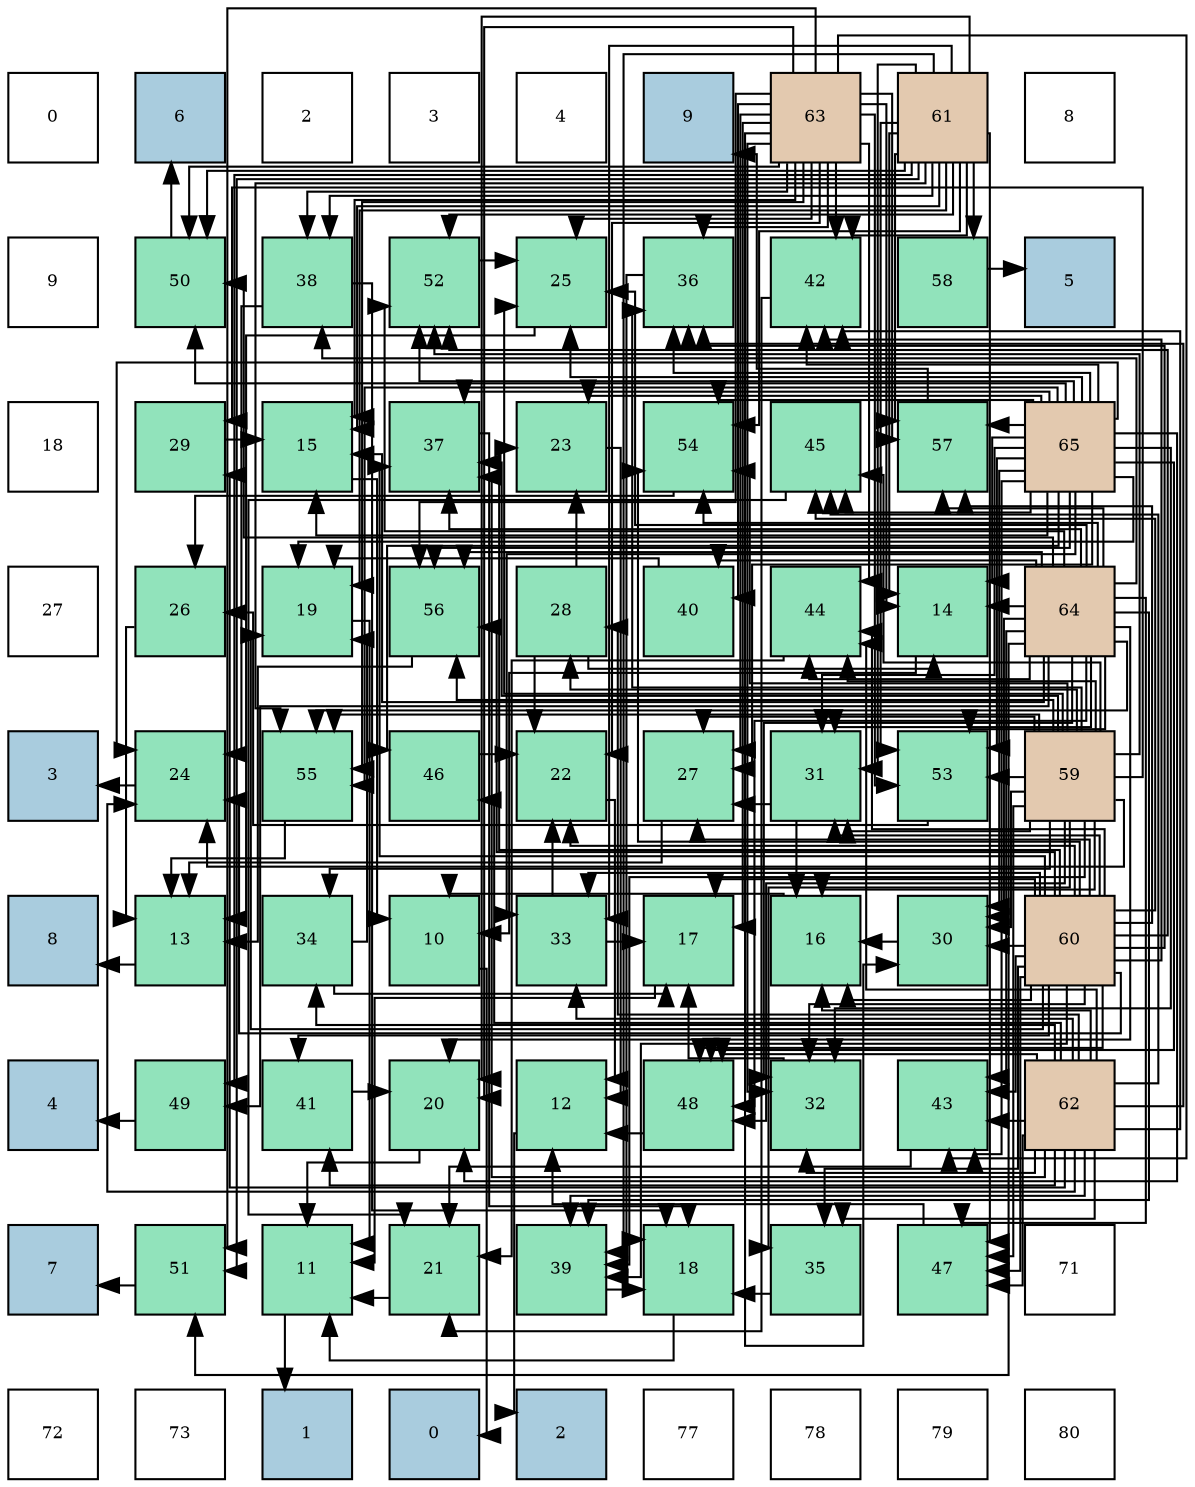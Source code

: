 digraph layout{
 rankdir=TB;
 splines=ortho;
 node [style=filled shape=square fixedsize=true width=0.6];
0[label="0", fontsize=8, fillcolor="#ffffff"];
1[label="6", fontsize=8, fillcolor="#a9ccde"];
2[label="2", fontsize=8, fillcolor="#ffffff"];
3[label="3", fontsize=8, fillcolor="#ffffff"];
4[label="4", fontsize=8, fillcolor="#ffffff"];
5[label="9", fontsize=8, fillcolor="#a9ccde"];
6[label="63", fontsize=8, fillcolor="#e3c9af"];
7[label="61", fontsize=8, fillcolor="#e3c9af"];
8[label="8", fontsize=8, fillcolor="#ffffff"];
9[label="9", fontsize=8, fillcolor="#ffffff"];
10[label="50", fontsize=8, fillcolor="#91e3bb"];
11[label="38", fontsize=8, fillcolor="#91e3bb"];
12[label="52", fontsize=8, fillcolor="#91e3bb"];
13[label="25", fontsize=8, fillcolor="#91e3bb"];
14[label="36", fontsize=8, fillcolor="#91e3bb"];
15[label="42", fontsize=8, fillcolor="#91e3bb"];
16[label="58", fontsize=8, fillcolor="#91e3bb"];
17[label="5", fontsize=8, fillcolor="#a9ccde"];
18[label="18", fontsize=8, fillcolor="#ffffff"];
19[label="29", fontsize=8, fillcolor="#91e3bb"];
20[label="15", fontsize=8, fillcolor="#91e3bb"];
21[label="37", fontsize=8, fillcolor="#91e3bb"];
22[label="23", fontsize=8, fillcolor="#91e3bb"];
23[label="54", fontsize=8, fillcolor="#91e3bb"];
24[label="45", fontsize=8, fillcolor="#91e3bb"];
25[label="57", fontsize=8, fillcolor="#91e3bb"];
26[label="65", fontsize=8, fillcolor="#e3c9af"];
27[label="27", fontsize=8, fillcolor="#ffffff"];
28[label="26", fontsize=8, fillcolor="#91e3bb"];
29[label="19", fontsize=8, fillcolor="#91e3bb"];
30[label="56", fontsize=8, fillcolor="#91e3bb"];
31[label="28", fontsize=8, fillcolor="#91e3bb"];
32[label="40", fontsize=8, fillcolor="#91e3bb"];
33[label="44", fontsize=8, fillcolor="#91e3bb"];
34[label="14", fontsize=8, fillcolor="#91e3bb"];
35[label="64", fontsize=8, fillcolor="#e3c9af"];
36[label="3", fontsize=8, fillcolor="#a9ccde"];
37[label="24", fontsize=8, fillcolor="#91e3bb"];
38[label="55", fontsize=8, fillcolor="#91e3bb"];
39[label="46", fontsize=8, fillcolor="#91e3bb"];
40[label="22", fontsize=8, fillcolor="#91e3bb"];
41[label="27", fontsize=8, fillcolor="#91e3bb"];
42[label="31", fontsize=8, fillcolor="#91e3bb"];
43[label="53", fontsize=8, fillcolor="#91e3bb"];
44[label="59", fontsize=8, fillcolor="#e3c9af"];
45[label="8", fontsize=8, fillcolor="#a9ccde"];
46[label="13", fontsize=8, fillcolor="#91e3bb"];
47[label="34", fontsize=8, fillcolor="#91e3bb"];
48[label="10", fontsize=8, fillcolor="#91e3bb"];
49[label="33", fontsize=8, fillcolor="#91e3bb"];
50[label="17", fontsize=8, fillcolor="#91e3bb"];
51[label="16", fontsize=8, fillcolor="#91e3bb"];
52[label="30", fontsize=8, fillcolor="#91e3bb"];
53[label="60", fontsize=8, fillcolor="#e3c9af"];
54[label="4", fontsize=8, fillcolor="#a9ccde"];
55[label="49", fontsize=8, fillcolor="#91e3bb"];
56[label="41", fontsize=8, fillcolor="#91e3bb"];
57[label="20", fontsize=8, fillcolor="#91e3bb"];
58[label="12", fontsize=8, fillcolor="#91e3bb"];
59[label="48", fontsize=8, fillcolor="#91e3bb"];
60[label="32", fontsize=8, fillcolor="#91e3bb"];
61[label="43", fontsize=8, fillcolor="#91e3bb"];
62[label="62", fontsize=8, fillcolor="#e3c9af"];
63[label="7", fontsize=8, fillcolor="#a9ccde"];
64[label="51", fontsize=8, fillcolor="#91e3bb"];
65[label="11", fontsize=8, fillcolor="#91e3bb"];
66[label="21", fontsize=8, fillcolor="#91e3bb"];
67[label="39", fontsize=8, fillcolor="#91e3bb"];
68[label="18", fontsize=8, fillcolor="#91e3bb"];
69[label="35", fontsize=8, fillcolor="#91e3bb"];
70[label="47", fontsize=8, fillcolor="#91e3bb"];
71[label="71", fontsize=8, fillcolor="#ffffff"];
72[label="72", fontsize=8, fillcolor="#ffffff"];
73[label="73", fontsize=8, fillcolor="#ffffff"];
74[label="1", fontsize=8, fillcolor="#a9ccde"];
75[label="0", fontsize=8, fillcolor="#a9ccde"];
76[label="2", fontsize=8, fillcolor="#a9ccde"];
77[label="77", fontsize=8, fillcolor="#ffffff"];
78[label="78", fontsize=8, fillcolor="#ffffff"];
79[label="79", fontsize=8, fillcolor="#ffffff"];
80[label="80", fontsize=8, fillcolor="#ffffff"];
edge [constraint=false, style=vis];48 -> 75;
65 -> 74;
58 -> 76;
46 -> 45;
34 -> 48;
20 -> 48;
51 -> 48;
50 -> 65;
68 -> 65;
29 -> 65;
57 -> 65;
66 -> 65;
40 -> 58;
22 -> 58;
37 -> 36;
13 -> 46;
28 -> 46;
41 -> 46;
31 -> 34;
31 -> 40;
31 -> 22;
19 -> 20;
52 -> 51;
42 -> 51;
42 -> 41;
60 -> 50;
49 -> 50;
49 -> 40;
47 -> 50;
47 -> 29;
69 -> 68;
14 -> 68;
21 -> 68;
11 -> 68;
11 -> 37;
67 -> 68;
32 -> 29;
56 -> 57;
15 -> 66;
61 -> 66;
33 -> 66;
24 -> 66;
39 -> 40;
70 -> 58;
59 -> 58;
55 -> 54;
10 -> 1;
64 -> 63;
12 -> 13;
43 -> 28;
23 -> 28;
38 -> 46;
30 -> 46;
25 -> 5;
16 -> 17;
44 -> 51;
44 -> 37;
44 -> 13;
44 -> 41;
44 -> 31;
44 -> 19;
44 -> 52;
44 -> 42;
44 -> 47;
44 -> 69;
44 -> 14;
44 -> 21;
44 -> 67;
44 -> 33;
44 -> 24;
44 -> 70;
44 -> 59;
44 -> 12;
44 -> 43;
44 -> 23;
44 -> 38;
44 -> 30;
53 -> 51;
53 -> 50;
53 -> 29;
53 -> 40;
53 -> 22;
53 -> 37;
53 -> 41;
53 -> 52;
53 -> 42;
53 -> 60;
53 -> 49;
53 -> 69;
53 -> 14;
53 -> 21;
53 -> 67;
53 -> 56;
53 -> 15;
53 -> 61;
53 -> 33;
53 -> 24;
53 -> 70;
53 -> 59;
53 -> 12;
53 -> 23;
53 -> 30;
53 -> 25;
7 -> 34;
7 -> 20;
7 -> 29;
7 -> 57;
7 -> 42;
7 -> 49;
7 -> 11;
7 -> 67;
7 -> 15;
7 -> 70;
7 -> 55;
7 -> 10;
7 -> 64;
7 -> 12;
7 -> 43;
7 -> 23;
7 -> 38;
7 -> 25;
7 -> 16;
62 -> 51;
62 -> 37;
62 -> 31;
62 -> 19;
62 -> 60;
62 -> 49;
62 -> 47;
62 -> 69;
62 -> 14;
62 -> 21;
62 -> 67;
62 -> 56;
62 -> 15;
62 -> 61;
62 -> 33;
62 -> 24;
62 -> 39;
62 -> 70;
62 -> 59;
6 -> 34;
6 -> 20;
6 -> 50;
6 -> 57;
6 -> 40;
6 -> 13;
6 -> 41;
6 -> 52;
6 -> 60;
6 -> 14;
6 -> 11;
6 -> 32;
6 -> 15;
6 -> 61;
6 -> 33;
6 -> 10;
6 -> 64;
6 -> 43;
6 -> 38;
6 -> 30;
6 -> 25;
35 -> 34;
35 -> 20;
35 -> 57;
35 -> 13;
35 -> 52;
35 -> 42;
35 -> 60;
35 -> 21;
35 -> 11;
35 -> 67;
35 -> 32;
35 -> 61;
35 -> 33;
35 -> 70;
35 -> 59;
35 -> 55;
35 -> 10;
35 -> 64;
35 -> 12;
35 -> 43;
35 -> 23;
35 -> 38;
35 -> 30;
35 -> 25;
26 -> 34;
26 -> 20;
26 -> 29;
26 -> 57;
26 -> 22;
26 -> 37;
26 -> 13;
26 -> 41;
26 -> 52;
26 -> 42;
26 -> 60;
26 -> 49;
26 -> 14;
26 -> 21;
26 -> 15;
26 -> 61;
26 -> 24;
26 -> 39;
26 -> 59;
26 -> 10;
26 -> 12;
26 -> 43;
26 -> 23;
26 -> 38;
26 -> 30;
26 -> 25;
edge [constraint=true, style=invis];
0 -> 9 -> 18 -> 27 -> 36 -> 45 -> 54 -> 63 -> 72;
1 -> 10 -> 19 -> 28 -> 37 -> 46 -> 55 -> 64 -> 73;
2 -> 11 -> 20 -> 29 -> 38 -> 47 -> 56 -> 65 -> 74;
3 -> 12 -> 21 -> 30 -> 39 -> 48 -> 57 -> 66 -> 75;
4 -> 13 -> 22 -> 31 -> 40 -> 49 -> 58 -> 67 -> 76;
5 -> 14 -> 23 -> 32 -> 41 -> 50 -> 59 -> 68 -> 77;
6 -> 15 -> 24 -> 33 -> 42 -> 51 -> 60 -> 69 -> 78;
7 -> 16 -> 25 -> 34 -> 43 -> 52 -> 61 -> 70 -> 79;
8 -> 17 -> 26 -> 35 -> 44 -> 53 -> 62 -> 71 -> 80;
rank = same {0 -> 1 -> 2 -> 3 -> 4 -> 5 -> 6 -> 7 -> 8};
rank = same {9 -> 10 -> 11 -> 12 -> 13 -> 14 -> 15 -> 16 -> 17};
rank = same {18 -> 19 -> 20 -> 21 -> 22 -> 23 -> 24 -> 25 -> 26};
rank = same {27 -> 28 -> 29 -> 30 -> 31 -> 32 -> 33 -> 34 -> 35};
rank = same {36 -> 37 -> 38 -> 39 -> 40 -> 41 -> 42 -> 43 -> 44};
rank = same {45 -> 46 -> 47 -> 48 -> 49 -> 50 -> 51 -> 52 -> 53};
rank = same {54 -> 55 -> 56 -> 57 -> 58 -> 59 -> 60 -> 61 -> 62};
rank = same {63 -> 64 -> 65 -> 66 -> 67 -> 68 -> 69 -> 70 -> 71};
rank = same {72 -> 73 -> 74 -> 75 -> 76 -> 77 -> 78 -> 79 -> 80};
}